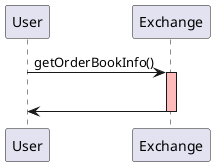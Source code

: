 @startuml

User -> Exchange: getOrderBookInfo()
activate Exchange #FFBBBB
|||
Exchange -> User
deactivate Exchange

@enduml
